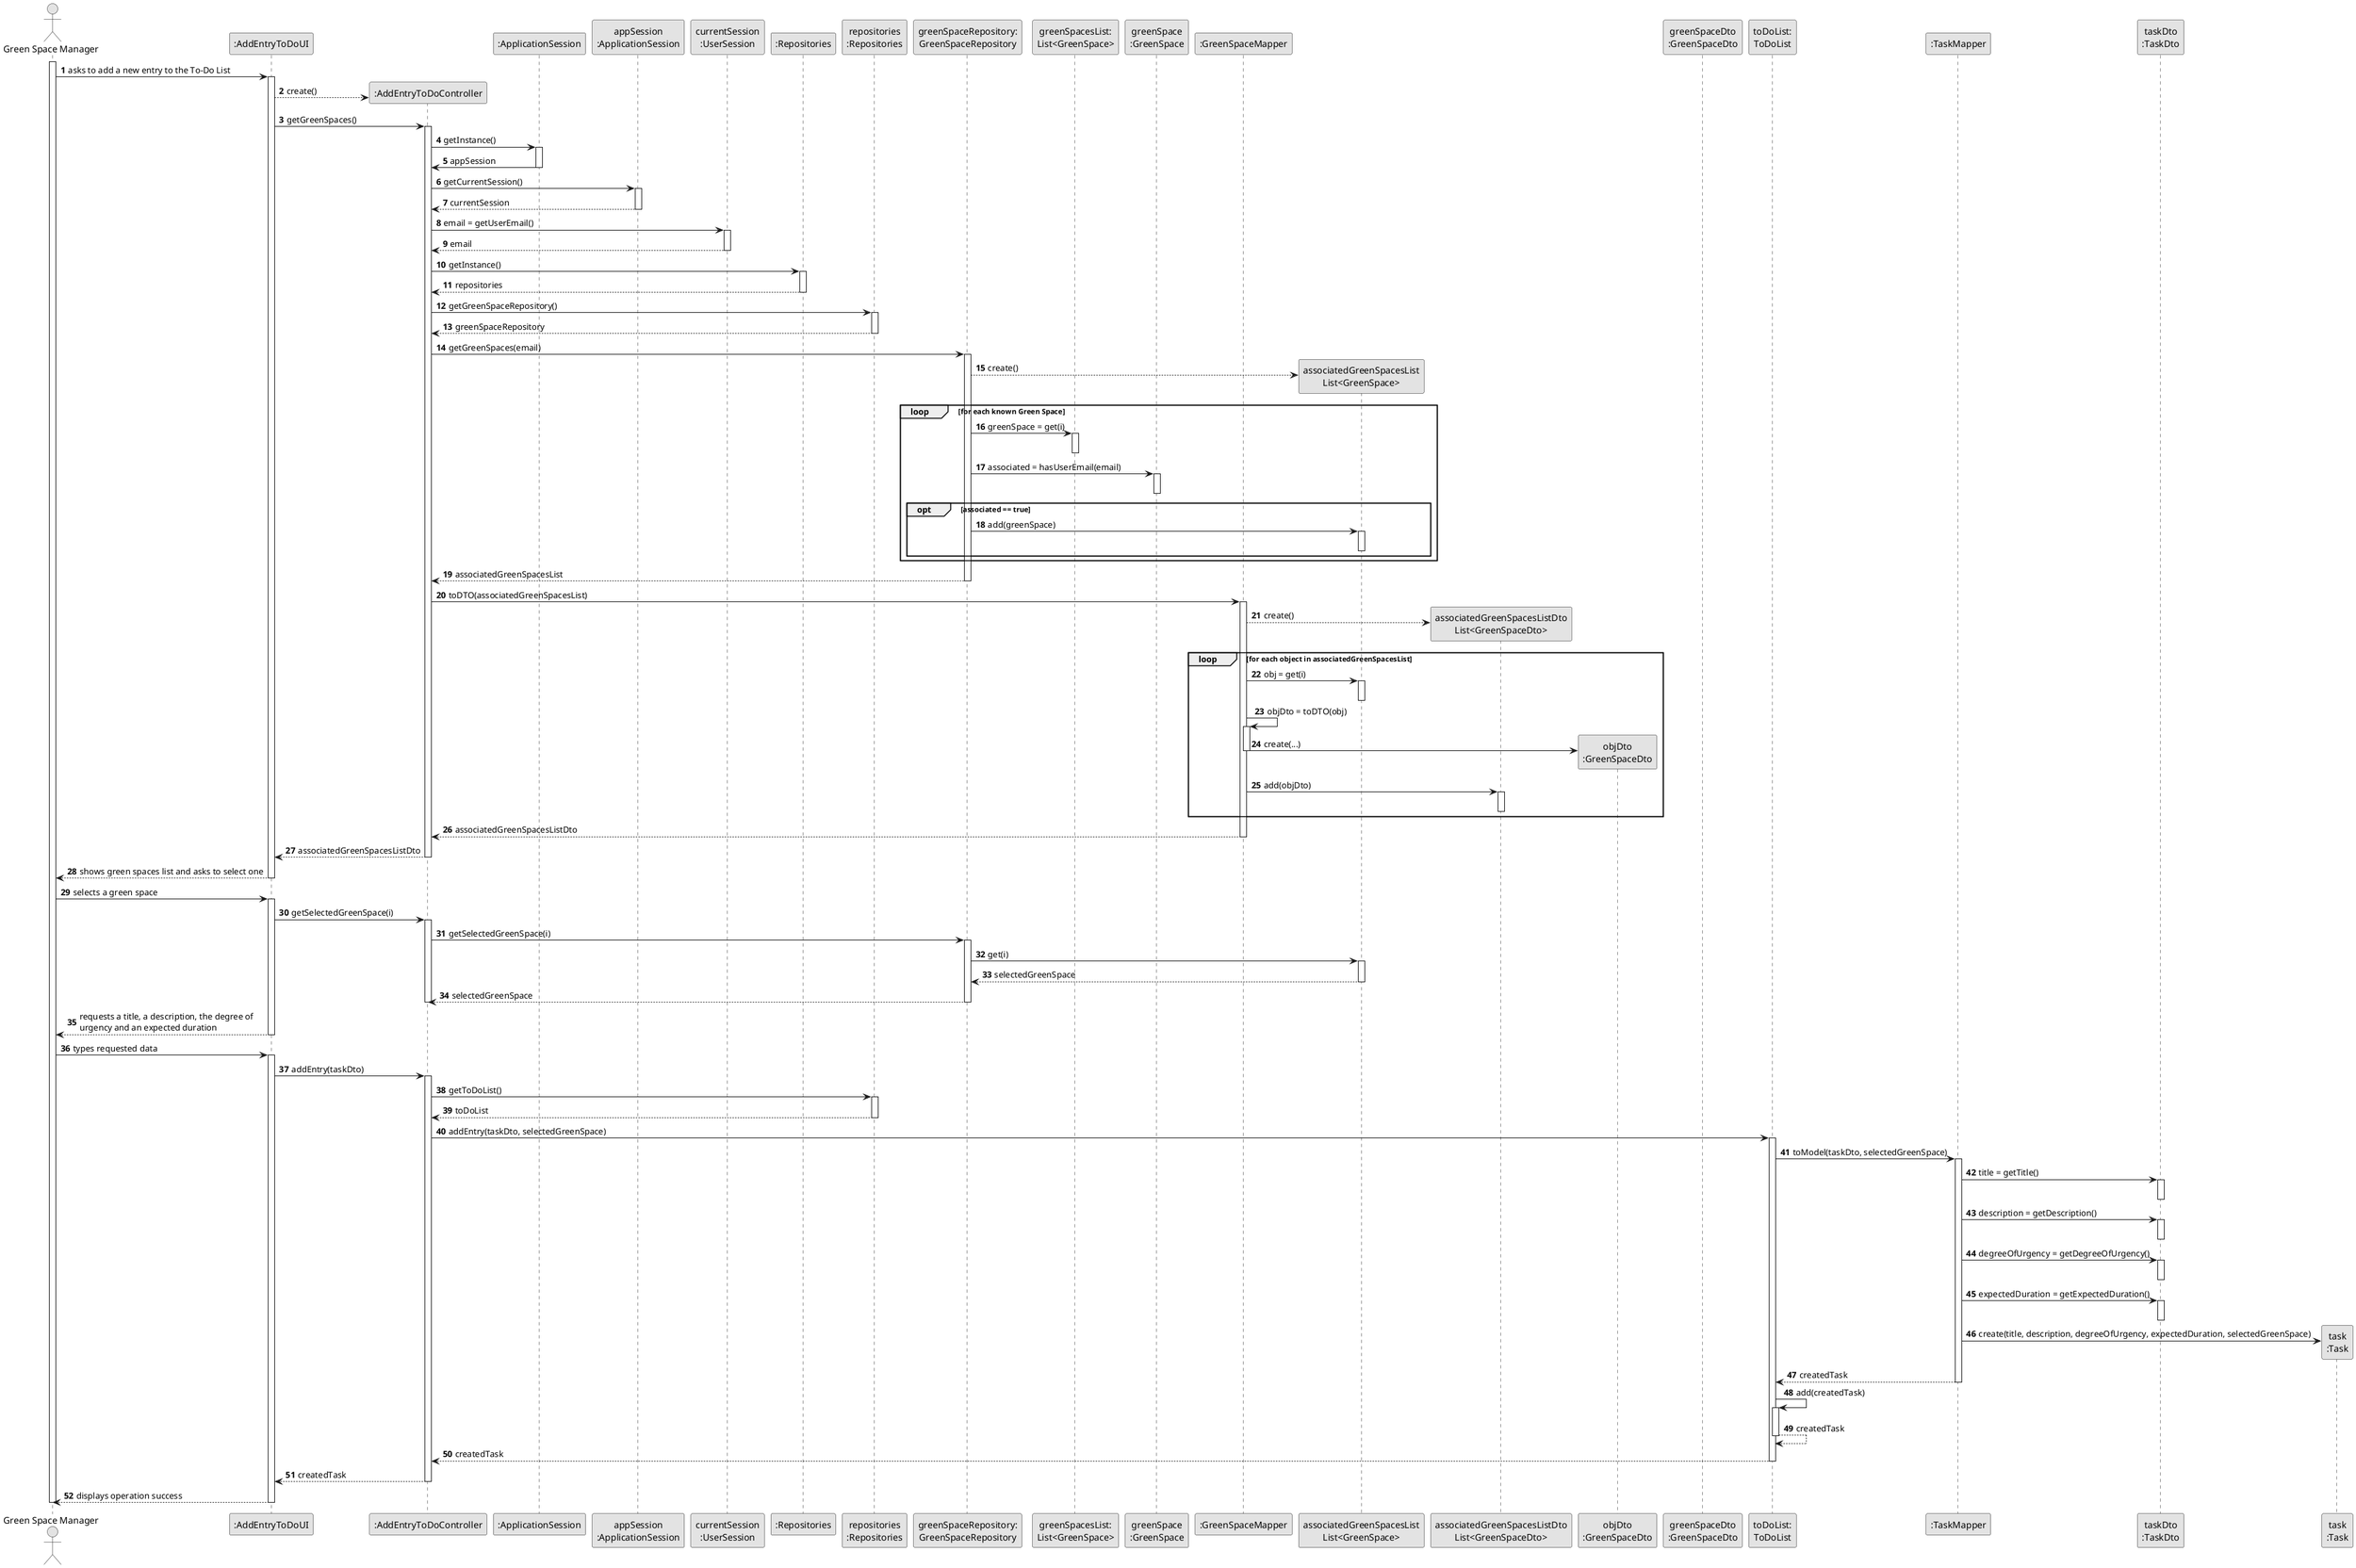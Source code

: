 @startuml
skinparam monochrome true
skinparam packageStyle rectangle
skinparam shadowing false

autonumber

'hide footbox
actor "Green Space Manager" as GSM
participant ":AddEntryToDoUI" as UI
participant ":AddEntryToDoController" as CTRL
participant ":ApplicationSession" as _APP
participant "appSession\n:ApplicationSession" as APP
participant "currentSession\n:UserSession" as SESSION
participant ":Repositories" as RepositorySingleton
participant "repositories\n:Repositories" as PLAT
participant "greenSpaceRepository:\nGreenSpaceRepository" as GreenSpaceRepository
participant "greenSpacesList:\nList<GreenSpace>" as greenSpacesList
participant "greenSpace\n:GreenSpace" as greenSpace
participant ":GreenSpaceMapper" as GreenSpaceMapper
participant "associatedGreenSpacesList\nList<GreenSpace>" as associatedGreenSpacesList
participant "associatedGreenSpacesListDto\nList<GreenSpaceDto>" as associatedGreenSpacesListDto
participant "objDto\n:GreenSpaceDto" as greenSpaceDto
participant "greenSpaceDto\n:GreenSpaceDto" as GreenSpaceDto
participant "toDoList:\nToDoList" as ToDoList
participant ":TaskMapper" as TaskMapper
participant "taskDto\n:TaskDto" as TaskDto
participant "task\n:Task" as TASK

activate GSM

    GSM -> UI : asks to add a new entry to the To-Do List
    activate UI

        UI --> CTRL** : create()
        UI -> CTRL : getGreenSpaces()
        activate CTRL

            CTRL -> _APP: getInstance()
                activate _APP
                    _APP -> CTRL: appSession
                deactivate _APP

                CTRL -> APP: getCurrentSession()
                activate APP

                    APP --> CTRL: currentSession
                deactivate APP

                CTRL -> SESSION: email = getUserEmail()
                activate SESSION

                    SESSION --> CTRL: email
                deactivate SESSION

            CTRL -> RepositorySingleton : getInstance()
                activate RepositorySingleton

                    RepositorySingleton --> CTRL: repositories
                deactivate RepositorySingleton

                CTRL -> PLAT : getGreenSpaceRepository()
                activate PLAT

                    PLAT --> CTRL : greenSpaceRepository
                deactivate PLAT

                CTRL -> GreenSpaceRepository : getGreenSpaces(email)
                activate GreenSpaceRepository

                    GreenSpaceRepository --> associatedGreenSpacesList** : create()

                    loop for each known Green Space
                        GreenSpaceRepository -> greenSpacesList : greenSpace = get(i)
                        activate greenSpacesList
                        deactivate greenSpacesList

                        GreenSpaceRepository -> greenSpace : associated = hasUserEmail(email)
                        activate greenSpace
                        deactivate greenSpace

                        opt associated == true
                            GreenSpaceRepository -> associatedGreenSpacesList : add(greenSpace)
                            activate associatedGreenSpacesList
                            deactivate associatedGreenSpacesList
                        end opt

                    end loop

                    GreenSpaceRepository --> CTRL : associatedGreenSpacesList
                deactivate GreenSpaceRepository

                CTRL -> GreenSpaceMapper : toDTO(associatedGreenSpacesList)
                activate GreenSpaceMapper

                    GreenSpaceMapper --> associatedGreenSpacesListDto** : create()

                    loop for each object in associatedGreenSpacesList
                        GreenSpaceMapper -> associatedGreenSpacesList : obj = get(i)
                        activate associatedGreenSpacesList

                            deactivate associatedGreenSpacesList

                        GreenSpaceMapper -> GreenSpaceMapper : objDto = toDTO(obj)
                        activate GreenSpaceMapper

                            GreenSpaceMapper -> greenSpaceDto** :create(...)
                            deactivate GreenSpaceMapper

                        GreenSpaceMapper -> associatedGreenSpacesListDto : add(objDto)
                        activate associatedGreenSpacesListDto

                            deactivate associatedGreenSpacesListDto

                        end loop

                    GreenSpaceMapper --> CTRL : associatedGreenSpacesListDto
                    deactivate GreenSpaceMapper

                CTRL --> UI : associatedGreenSpacesListDto
                deactivate CTRL
            UI --> GSM : shows green spaces list and asks to select one
            deactivate UI

        GSM -> UI : selects a green space
        activate UI

            UI -> CTRL : getSelectedGreenSpace(i)
            activate CTRL

                CTRL -> GreenSpaceRepository : getSelectedGreenSpace(i)
                activate GreenSpaceRepository

                    GreenSpaceRepository -> associatedGreenSpacesList : get(i)
                    activate associatedGreenSpacesList

                        associatedGreenSpacesList --> GreenSpaceRepository : selectedGreenSpace
                        deactivate associatedGreenSpacesList

                    GreenSpaceRepository --> CTRL : selectedGreenSpace
                    deactivate GreenSpaceRepository

                deactivate CTRL

            UI --> GSM : requests a title, a description, the degree of\nurgency and an expected duration
            deactivate UI

        GSM -> UI : types requested data
        activate UI

            UI -> CTRL : addEntry(taskDto)
            activate CTRL

                CTRL -> PLAT : getToDoList()
                activate PLAT
                    PLAT --> CTRL : toDoList
                deactivate PLAT

                CTRL -> ToDoList : addEntry(taskDto, selectedGreenSpace)
                activate ToDoList

                    ToDoList -> TaskMapper : toModel(taskDto, selectedGreenSpace)
                    activate TaskMapper

                        TaskMapper -> TaskDto : title = getTitle()
                        activate TaskDto
                        deactivate TaskDto

                        TaskMapper -> TaskDto : description = getDescription()
                        activate TaskDto
                        deactivate TaskDto

                        TaskMapper -> TaskDto : degreeOfUrgency = getDegreeOfUrgency()
                        activate TaskDto
                        deactivate TaskDto

                        TaskMapper -> TaskDto : expectedDuration = getExpectedDuration()
                        activate TaskDto
                        deactivate TaskDto

                        TaskMapper -> TASK** : create(title, description, degreeOfUrgency, expectedDuration, selectedGreenSpace)
                        TaskMapper --> ToDoList : createdTask

                        deactivate TaskMapper

                    ToDoList -> ToDoList : add(createdTask)
                    activate ToDoList

                        ToDoList --> ToDoList : createdTask
                    deactivate ToDoList

                    ToDoList --> CTRL : createdTask
                    deactivate ToDoList

                CTRL --> UI : createdTask
                deactivate CTRL

            UI --> GSM : displays operation success
            deactivate UI

        deactivate GSM

@enduml